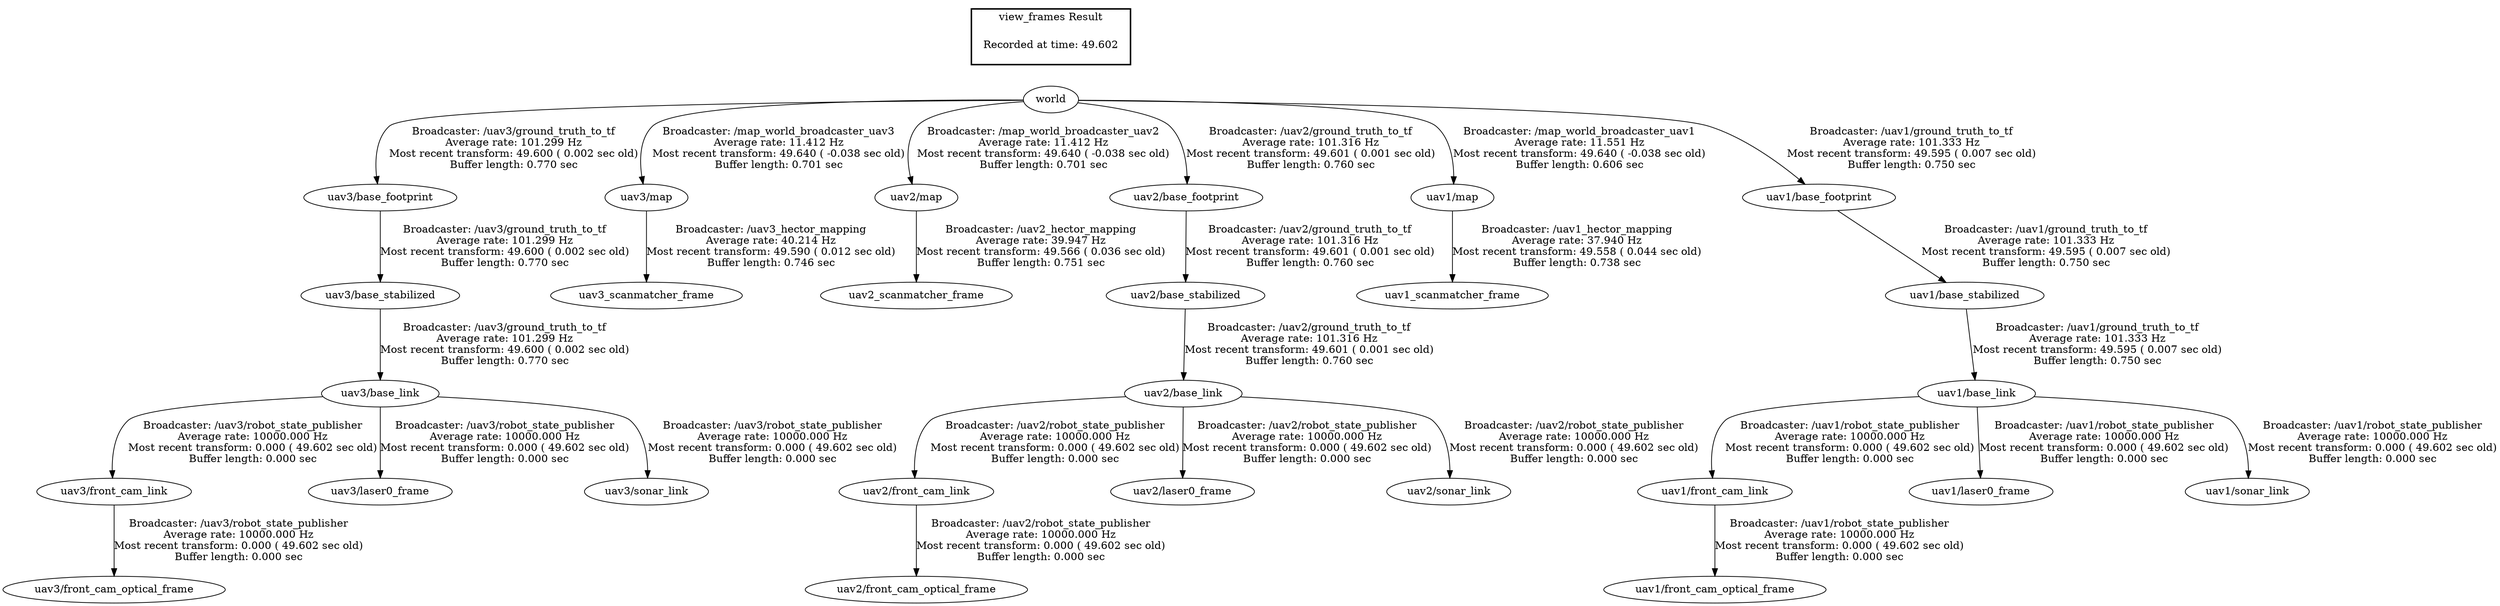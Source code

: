 digraph G {
"uav3/base_link" -> "uav3/front_cam_link"[label="Broadcaster: /uav3/robot_state_publisher\nAverage rate: 10000.000 Hz\nMost recent transform: 0.000 ( 49.602 sec old)\nBuffer length: 0.000 sec\n"];
"uav3/base_stabilized" -> "uav3/base_link"[label="Broadcaster: /uav3/ground_truth_to_tf\nAverage rate: 101.299 Hz\nMost recent transform: 49.600 ( 0.002 sec old)\nBuffer length: 0.770 sec\n"];
"uav3/front_cam_link" -> "uav3/front_cam_optical_frame"[label="Broadcaster: /uav3/robot_state_publisher\nAverage rate: 10000.000 Hz\nMost recent transform: 0.000 ( 49.602 sec old)\nBuffer length: 0.000 sec\n"];
"uav3/base_link" -> "uav3/laser0_frame"[label="Broadcaster: /uav3/robot_state_publisher\nAverage rate: 10000.000 Hz\nMost recent transform: 0.000 ( 49.602 sec old)\nBuffer length: 0.000 sec\n"];
"uav3/base_link" -> "uav3/sonar_link"[label="Broadcaster: /uav3/robot_state_publisher\nAverage rate: 10000.000 Hz\nMost recent transform: 0.000 ( 49.602 sec old)\nBuffer length: 0.000 sec\n"];
"uav2/base_link" -> "uav2/front_cam_link"[label="Broadcaster: /uav2/robot_state_publisher\nAverage rate: 10000.000 Hz\nMost recent transform: 0.000 ( 49.602 sec old)\nBuffer length: 0.000 sec\n"];
"uav2/base_stabilized" -> "uav2/base_link"[label="Broadcaster: /uav2/ground_truth_to_tf\nAverage rate: 101.316 Hz\nMost recent transform: 49.601 ( 0.001 sec old)\nBuffer length: 0.760 sec\n"];
"uav2/front_cam_link" -> "uav2/front_cam_optical_frame"[label="Broadcaster: /uav2/robot_state_publisher\nAverage rate: 10000.000 Hz\nMost recent transform: 0.000 ( 49.602 sec old)\nBuffer length: 0.000 sec\n"];
"uav2/base_link" -> "uav2/laser0_frame"[label="Broadcaster: /uav2/robot_state_publisher\nAverage rate: 10000.000 Hz\nMost recent transform: 0.000 ( 49.602 sec old)\nBuffer length: 0.000 sec\n"];
"uav2/base_link" -> "uav2/sonar_link"[label="Broadcaster: /uav2/robot_state_publisher\nAverage rate: 10000.000 Hz\nMost recent transform: 0.000 ( 49.602 sec old)\nBuffer length: 0.000 sec\n"];
"uav1/base_link" -> "uav1/front_cam_link"[label="Broadcaster: /uav1/robot_state_publisher\nAverage rate: 10000.000 Hz\nMost recent transform: 0.000 ( 49.602 sec old)\nBuffer length: 0.000 sec\n"];
"uav1/base_stabilized" -> "uav1/base_link"[label="Broadcaster: /uav1/ground_truth_to_tf\nAverage rate: 101.333 Hz\nMost recent transform: 49.595 ( 0.007 sec old)\nBuffer length: 0.750 sec\n"];
"uav1/front_cam_link" -> "uav1/front_cam_optical_frame"[label="Broadcaster: /uav1/robot_state_publisher\nAverage rate: 10000.000 Hz\nMost recent transform: 0.000 ( 49.602 sec old)\nBuffer length: 0.000 sec\n"];
"uav1/base_link" -> "uav1/laser0_frame"[label="Broadcaster: /uav1/robot_state_publisher\nAverage rate: 10000.000 Hz\nMost recent transform: 0.000 ( 49.602 sec old)\nBuffer length: 0.000 sec\n"];
"uav1/base_link" -> "uav1/sonar_link"[label="Broadcaster: /uav1/robot_state_publisher\nAverage rate: 10000.000 Hz\nMost recent transform: 0.000 ( 49.602 sec old)\nBuffer length: 0.000 sec\n"];
"world" -> "uav3/base_footprint"[label="Broadcaster: /uav3/ground_truth_to_tf\nAverage rate: 101.299 Hz\nMost recent transform: 49.600 ( 0.002 sec old)\nBuffer length: 0.770 sec\n"];
"uav3/base_footprint" -> "uav3/base_stabilized"[label="Broadcaster: /uav3/ground_truth_to_tf\nAverage rate: 101.299 Hz\nMost recent transform: 49.600 ( 0.002 sec old)\nBuffer length: 0.770 sec\n"];
"world" -> "uav3/map"[label="Broadcaster: /map_world_broadcaster_uav3\nAverage rate: 11.412 Hz\nMost recent transform: 49.640 ( -0.038 sec old)\nBuffer length: 0.701 sec\n"];
"world" -> "uav2/map"[label="Broadcaster: /map_world_broadcaster_uav2\nAverage rate: 11.412 Hz\nMost recent transform: 49.640 ( -0.038 sec old)\nBuffer length: 0.701 sec\n"];
"world" -> "uav2/base_footprint"[label="Broadcaster: /uav2/ground_truth_to_tf\nAverage rate: 101.316 Hz\nMost recent transform: 49.601 ( 0.001 sec old)\nBuffer length: 0.760 sec\n"];
"uav2/base_footprint" -> "uav2/base_stabilized"[label="Broadcaster: /uav2/ground_truth_to_tf\nAverage rate: 101.316 Hz\nMost recent transform: 49.601 ( 0.001 sec old)\nBuffer length: 0.760 sec\n"];
"uav2/map" -> "uav2_scanmatcher_frame"[label="Broadcaster: /uav2_hector_mapping\nAverage rate: 39.947 Hz\nMost recent transform: 49.566 ( 0.036 sec old)\nBuffer length: 0.751 sec\n"];
"uav1/map" -> "uav1_scanmatcher_frame"[label="Broadcaster: /uav1_hector_mapping\nAverage rate: 37.940 Hz\nMost recent transform: 49.558 ( 0.044 sec old)\nBuffer length: 0.738 sec\n"];
"world" -> "uav1/map"[label="Broadcaster: /map_world_broadcaster_uav1\nAverage rate: 11.551 Hz\nMost recent transform: 49.640 ( -0.038 sec old)\nBuffer length: 0.606 sec\n"];
"world" -> "uav1/base_footprint"[label="Broadcaster: /uav1/ground_truth_to_tf\nAverage rate: 101.333 Hz\nMost recent transform: 49.595 ( 0.007 sec old)\nBuffer length: 0.750 sec\n"];
"uav1/base_footprint" -> "uav1/base_stabilized"[label="Broadcaster: /uav1/ground_truth_to_tf\nAverage rate: 101.333 Hz\nMost recent transform: 49.595 ( 0.007 sec old)\nBuffer length: 0.750 sec\n"];
"uav3/map" -> "uav3_scanmatcher_frame"[label="Broadcaster: /uav3_hector_mapping\nAverage rate: 40.214 Hz\nMost recent transform: 49.590 ( 0.012 sec old)\nBuffer length: 0.746 sec\n"];
edge [style=invis];
 subgraph cluster_legend { style=bold; color=black; label ="view_frames Result";
"Recorded at time: 49.602"[ shape=plaintext ] ;
 }->"world";
}